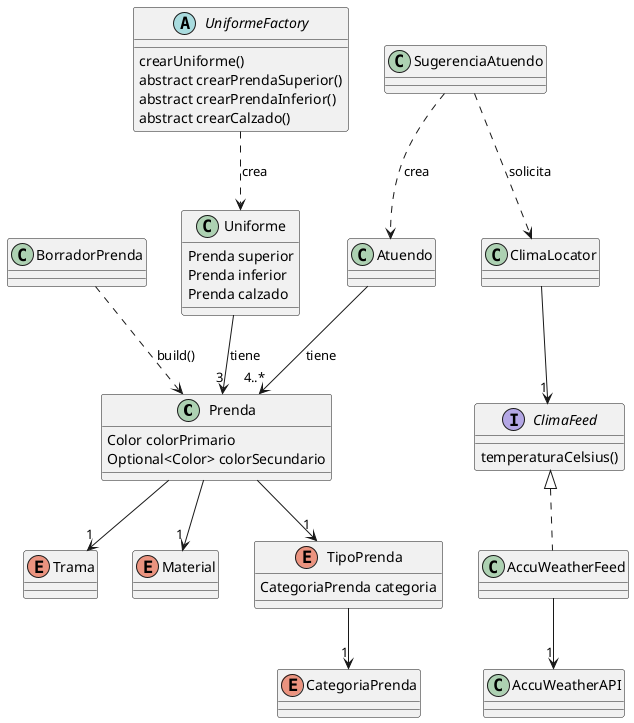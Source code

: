 @startuml qmp_diagrama

class Prenda {
    Color colorPrimario
    Optional<Color> colorSecundario
}

enum Trama
enum Material

Prenda --> "1" Trama
Prenda --> "1" Material

enum TipoPrenda {
    CategoriaPrenda categoria
}

Prenda --> "1" TipoPrenda

enum CategoriaPrenda

TipoPrenda --> "1" CategoriaPrenda

class BorradorPrenda

BorradorPrenda ..> Prenda : build()

class Uniforme {
    Prenda superior
    Prenda inferior
    Prenda calzado
}

Uniforme --> "3" Prenda : tiene

abstract class UniformeFactory{
    crearUniforme()
    abstract crearPrendaSuperior()
    abstract crearPrendaInferior()
    abstract crearCalzado()
}

UniformeFactory ..> Uniforme : crea

class Atuendo

Atuendo --> "4..*" Prenda : tiene

class SugerenciaAtuendo

SugerenciaAtuendo ..> Atuendo : crea

interface ClimaFeed {
    temperaturaCelsius()
}

class ClimaLocator

ClimaLocator --> "1" ClimaFeed

class AccuWeatherAPI

class AccuWeatherFeed

ClimaFeed <|.. AccuWeatherFeed 
AccuWeatherFeed --> "1" AccuWeatherAPI

SugerenciaAtuendo ..> ClimaLocator : solicita

@enduml